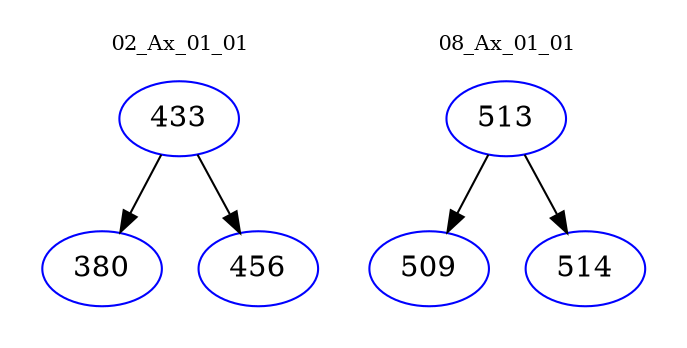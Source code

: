 digraph{
subgraph cluster_0 {
color = white
label = "02_Ax_01_01";
fontsize=10;
T0_433 [label="433", color="blue"]
T0_433 -> T0_380 [color="black"]
T0_380 [label="380", color="blue"]
T0_433 -> T0_456 [color="black"]
T0_456 [label="456", color="blue"]
}
subgraph cluster_1 {
color = white
label = "08_Ax_01_01";
fontsize=10;
T1_513 [label="513", color="blue"]
T1_513 -> T1_509 [color="black"]
T1_509 [label="509", color="blue"]
T1_513 -> T1_514 [color="black"]
T1_514 [label="514", color="blue"]
}
}
